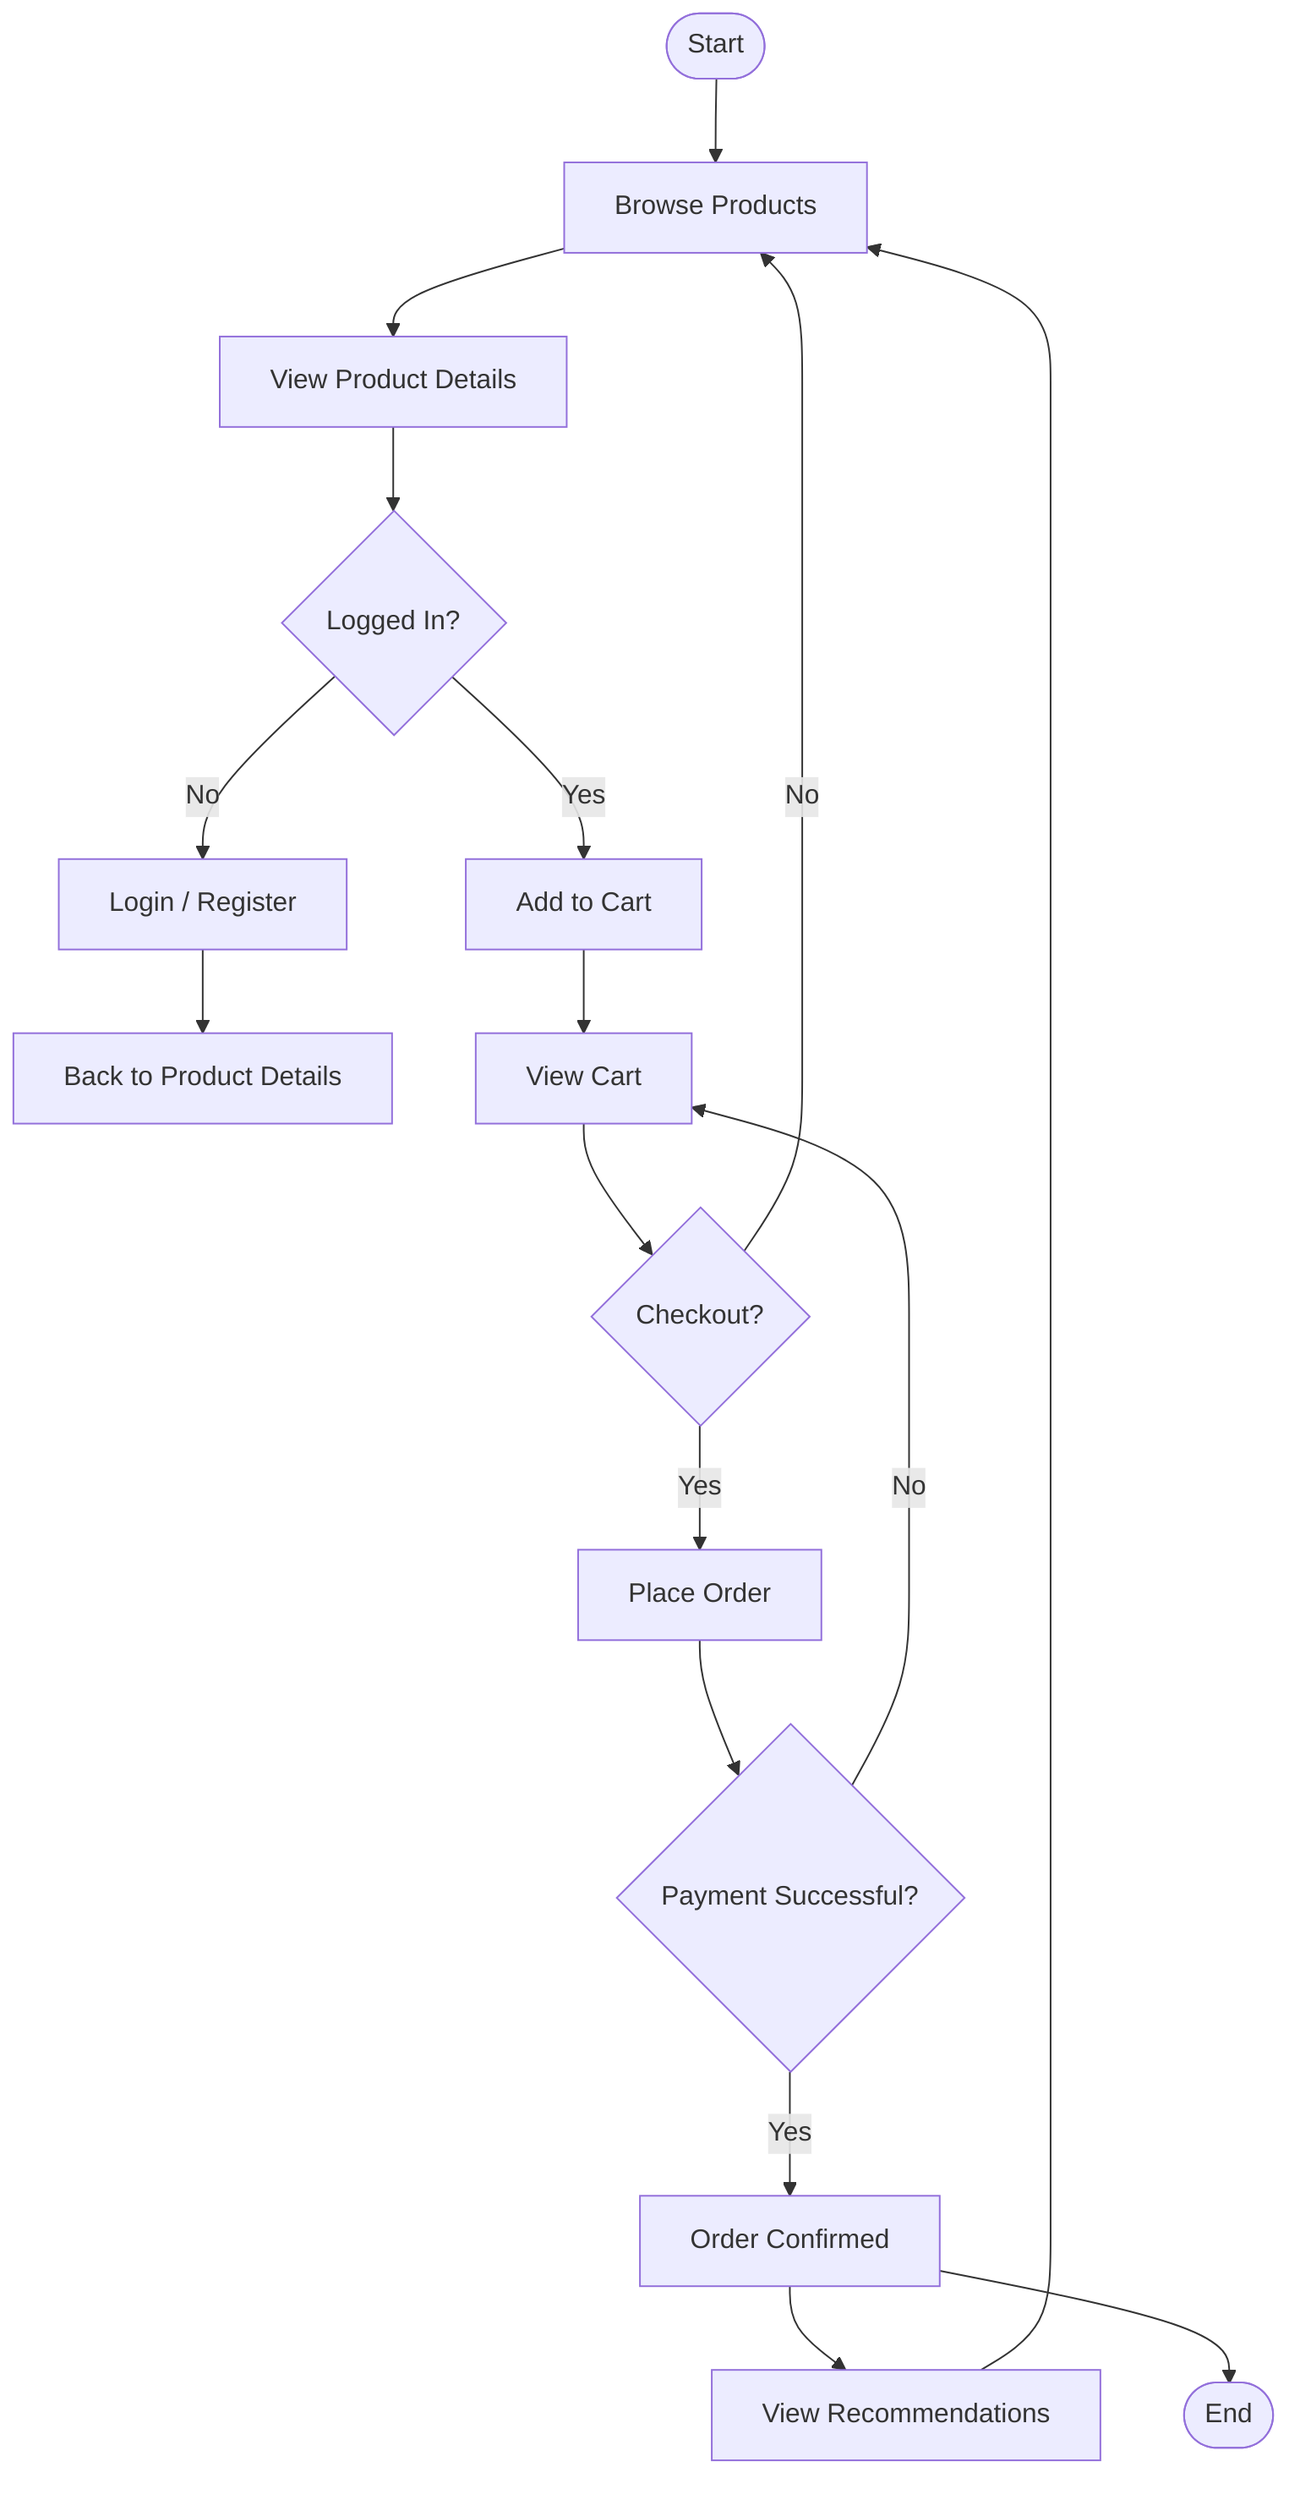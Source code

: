 flowchart TD
    A([Start]) --> B[Browse Products]
    B --> C[View Product Details]
    C --> D{Logged In?}
    D -->|No| E[Login / Register]
    E --> F[Back to Product Details]
    D -->|Yes| G[Add to Cart]
    G --> H[View Cart]
    H --> I{Checkout?}
    I -->|No| B
    I -->|Yes| J[Place Order]
    J --> K{Payment Successful?}
    K -->|Yes| L[Order Confirmed]
    K -->|No| H
    L --> M[View Recommendations]
    M --> B
    L --> N([End])